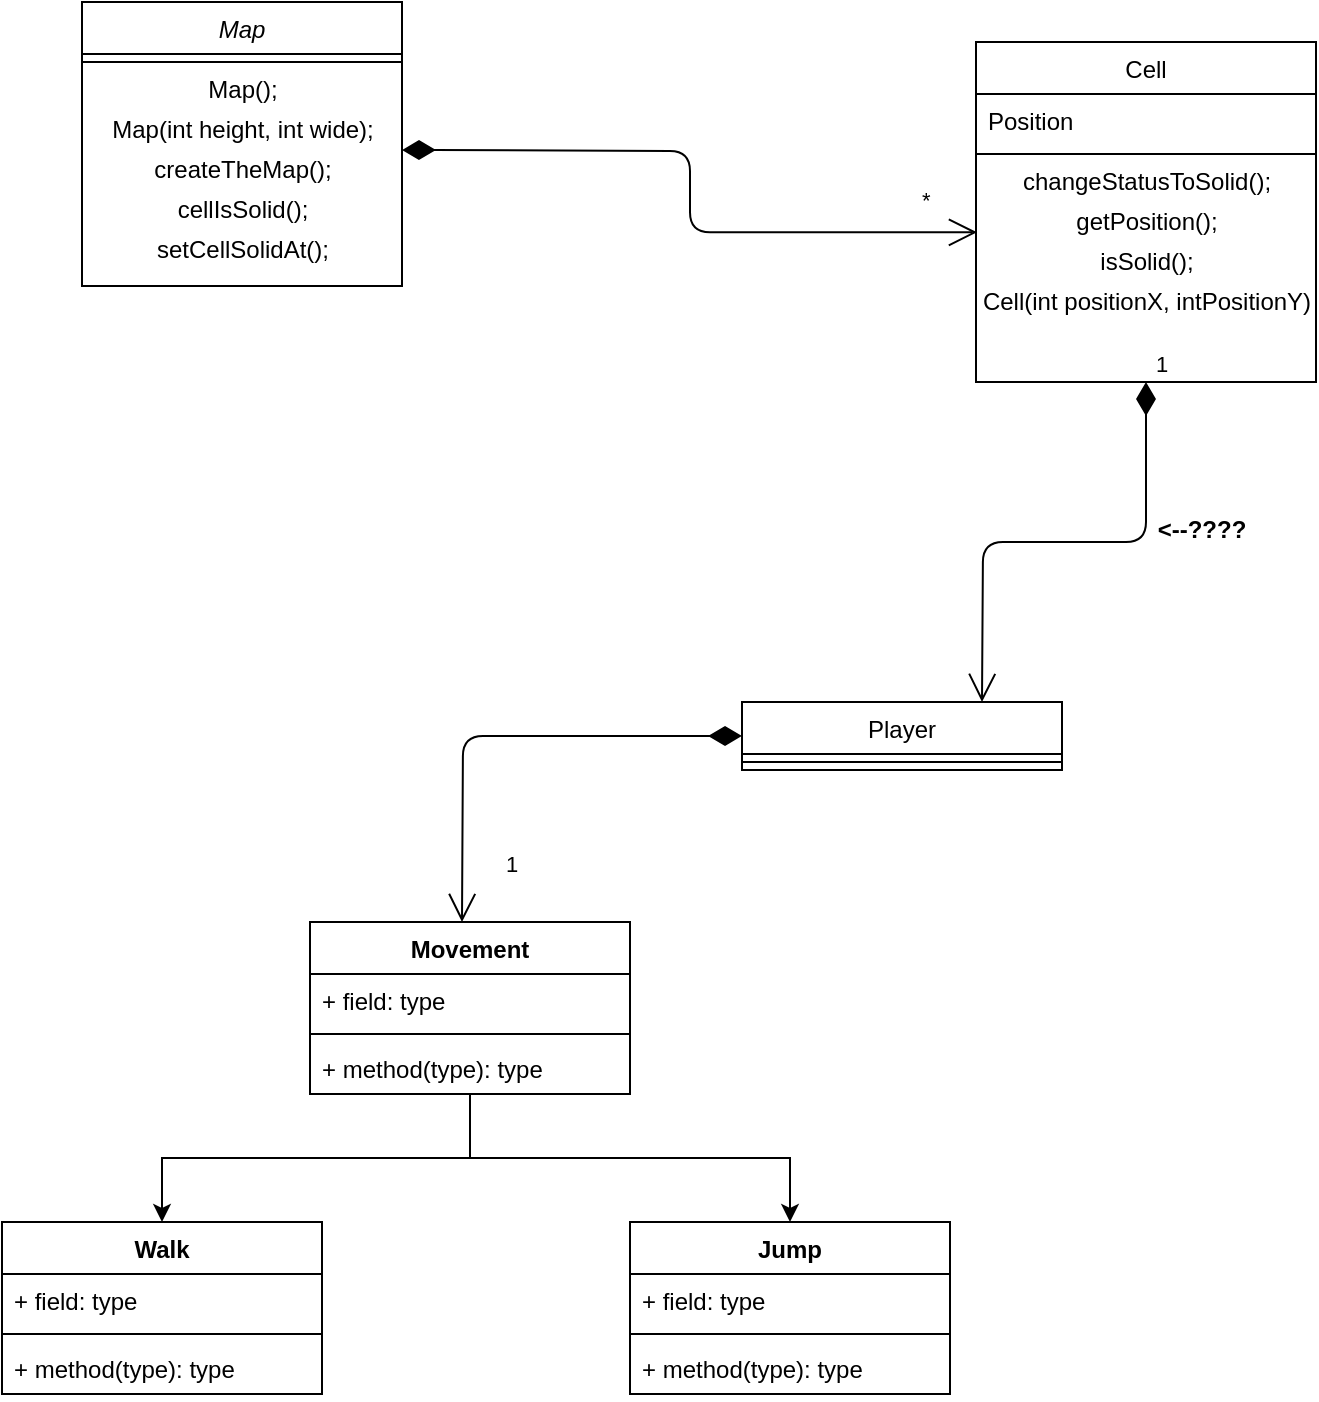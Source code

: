 <mxfile version="13.3.0" type="device"><diagram id="C5RBs43oDa-KdzZeNtuy" name="Page-1"><mxGraphModel dx="1151" dy="663" grid="1" gridSize="10" guides="1" tooltips="1" connect="1" arrows="1" fold="1" page="1" pageScale="1" pageWidth="827" pageHeight="1169" math="0" shadow="0"><root><mxCell id="WIyWlLk6GJQsqaUBKTNV-0"/><mxCell id="WIyWlLk6GJQsqaUBKTNV-1" parent="WIyWlLk6GJQsqaUBKTNV-0"/><mxCell id="zkfFHV4jXpPFQw0GAbJ--0" value="Map" style="swimlane;fontStyle=2;align=center;verticalAlign=top;childLayout=stackLayout;horizontal=1;startSize=26;horizontalStack=0;resizeParent=1;resizeLast=0;collapsible=1;marginBottom=0;rounded=0;shadow=0;strokeWidth=1;" parent="WIyWlLk6GJQsqaUBKTNV-1" vertex="1"><mxGeometry x="220" y="120" width="160" height="142" as="geometry"><mxRectangle x="230" y="140" width="160" height="26" as="alternateBounds"/></mxGeometry></mxCell><mxCell id="zkfFHV4jXpPFQw0GAbJ--4" value="" style="line;html=1;strokeWidth=1;align=left;verticalAlign=middle;spacingTop=-1;spacingLeft=3;spacingRight=3;rotatable=0;labelPosition=right;points=[];portConstraint=eastwest;" parent="zkfFHV4jXpPFQw0GAbJ--0" vertex="1"><mxGeometry y="26" width="160" height="8" as="geometry"/></mxCell><mxCell id="rCgJxdoiZNVbhHhW4y3R-0" value="Map();" style="text;html=1;align=center;verticalAlign=middle;resizable=0;points=[];autosize=1;" vertex="1" parent="zkfFHV4jXpPFQw0GAbJ--0"><mxGeometry y="34" width="160" height="20" as="geometry"/></mxCell><mxCell id="rCgJxdoiZNVbhHhW4y3R-1" value="Map(int height, int wide);" style="text;html=1;align=center;verticalAlign=middle;resizable=0;points=[];autosize=1;" vertex="1" parent="zkfFHV4jXpPFQw0GAbJ--0"><mxGeometry y="54" width="160" height="20" as="geometry"/></mxCell><mxCell id="rCgJxdoiZNVbhHhW4y3R-2" value="createTheMap();" style="text;html=1;align=center;verticalAlign=middle;resizable=0;points=[];autosize=1;" vertex="1" parent="zkfFHV4jXpPFQw0GAbJ--0"><mxGeometry y="74" width="160" height="20" as="geometry"/></mxCell><mxCell id="rCgJxdoiZNVbhHhW4y3R-3" value="cellIsSolid();" style="text;html=1;align=center;verticalAlign=middle;resizable=0;points=[];autosize=1;" vertex="1" parent="zkfFHV4jXpPFQw0GAbJ--0"><mxGeometry y="94" width="160" height="20" as="geometry"/></mxCell><mxCell id="rCgJxdoiZNVbhHhW4y3R-4" value="setCellSolidAt();" style="text;html=1;align=center;verticalAlign=middle;resizable=0;points=[];autosize=1;" vertex="1" parent="zkfFHV4jXpPFQw0GAbJ--0"><mxGeometry y="114" width="160" height="20" as="geometry"/></mxCell><mxCell id="zkfFHV4jXpPFQw0GAbJ--17" value="Cell" style="swimlane;fontStyle=0;align=center;verticalAlign=top;childLayout=stackLayout;horizontal=1;startSize=26;horizontalStack=0;resizeParent=1;resizeLast=0;collapsible=1;marginBottom=0;rounded=0;shadow=0;strokeWidth=1;" parent="WIyWlLk6GJQsqaUBKTNV-1" vertex="1"><mxGeometry x="667" y="140" width="170" height="170" as="geometry"><mxRectangle x="550" y="140" width="160" height="26" as="alternateBounds"/></mxGeometry></mxCell><mxCell id="zkfFHV4jXpPFQw0GAbJ--18" value="Position" style="text;align=left;verticalAlign=top;spacingLeft=4;spacingRight=4;overflow=hidden;rotatable=0;points=[[0,0.5],[1,0.5]];portConstraint=eastwest;" parent="zkfFHV4jXpPFQw0GAbJ--17" vertex="1"><mxGeometry y="26" width="170" height="26" as="geometry"/></mxCell><mxCell id="zkfFHV4jXpPFQw0GAbJ--23" value="" style="line;html=1;strokeWidth=1;align=left;verticalAlign=middle;spacingTop=-1;spacingLeft=3;spacingRight=3;rotatable=0;labelPosition=right;points=[];portConstraint=eastwest;" parent="zkfFHV4jXpPFQw0GAbJ--17" vertex="1"><mxGeometry y="52" width="170" height="8" as="geometry"/></mxCell><mxCell id="rCgJxdoiZNVbhHhW4y3R-7" value="changeStatusToSolid();" style="text;html=1;align=center;verticalAlign=middle;resizable=0;points=[];autosize=1;" vertex="1" parent="zkfFHV4jXpPFQw0GAbJ--17"><mxGeometry y="60" width="170" height="20" as="geometry"/></mxCell><mxCell id="rCgJxdoiZNVbhHhW4y3R-8" value="getPosition();" style="text;html=1;align=center;verticalAlign=middle;resizable=0;points=[];autosize=1;" vertex="1" parent="zkfFHV4jXpPFQw0GAbJ--17"><mxGeometry y="80" width="170" height="20" as="geometry"/></mxCell><mxCell id="rCgJxdoiZNVbhHhW4y3R-9" value="isSolid();" style="text;html=1;align=center;verticalAlign=middle;resizable=0;points=[];autosize=1;" vertex="1" parent="zkfFHV4jXpPFQw0GAbJ--17"><mxGeometry y="100" width="170" height="20" as="geometry"/></mxCell><mxCell id="rCgJxdoiZNVbhHhW4y3R-10" value="Cell(int positionX, intPositionY)" style="text;html=1;align=center;verticalAlign=middle;resizable=0;points=[];autosize=1;" vertex="1" parent="zkfFHV4jXpPFQw0GAbJ--17"><mxGeometry y="120" width="170" height="20" as="geometry"/></mxCell><mxCell id="rCgJxdoiZNVbhHhW4y3R-5" value="*" style="endArrow=open;html=1;endSize=12;startArrow=diamondThin;startSize=14;startFill=1;edgeStyle=orthogonalEdgeStyle;align=left;verticalAlign=bottom;entryX=0.003;entryY=0.757;entryDx=0;entryDy=0;entryPerimeter=0;" edge="1" parent="WIyWlLk6GJQsqaUBKTNV-1" target="rCgJxdoiZNVbhHhW4y3R-8"><mxGeometry x="0.82" y="7" relative="1" as="geometry"><mxPoint x="380" y="194" as="sourcePoint"/><mxPoint x="660" y="194" as="targetPoint"/><Array as="points"/><mxPoint as="offset"/></mxGeometry></mxCell><mxCell id="rCgJxdoiZNVbhHhW4y3R-12" value="1" style="endArrow=open;html=1;endSize=12;startArrow=diamondThin;startSize=14;startFill=1;edgeStyle=orthogonalEdgeStyle;align=left;verticalAlign=bottom;exitX=0.5;exitY=1;exitDx=0;exitDy=0;" edge="1" parent="WIyWlLk6GJQsqaUBKTNV-1" source="zkfFHV4jXpPFQw0GAbJ--17"><mxGeometry x="-1" y="3" relative="1" as="geometry"><mxPoint x="560" y="370" as="sourcePoint"/><mxPoint x="670" y="470" as="targetPoint"/></mxGeometry></mxCell><mxCell id="zkfFHV4jXpPFQw0GAbJ--13" value="Player" style="swimlane;fontStyle=0;align=center;verticalAlign=top;childLayout=stackLayout;horizontal=1;startSize=26;horizontalStack=0;resizeParent=1;resizeLast=0;collapsible=1;marginBottom=0;rounded=0;shadow=0;strokeWidth=1;" parent="WIyWlLk6GJQsqaUBKTNV-1" vertex="1"><mxGeometry x="550" y="470" width="160" height="34" as="geometry"><mxRectangle x="340" y="380" width="170" height="26" as="alternateBounds"/></mxGeometry></mxCell><mxCell id="zkfFHV4jXpPFQw0GAbJ--15" value="" style="line;html=1;strokeWidth=1;align=left;verticalAlign=middle;spacingTop=-1;spacingLeft=3;spacingRight=3;rotatable=0;labelPosition=right;points=[];portConstraint=eastwest;" parent="zkfFHV4jXpPFQw0GAbJ--13" vertex="1"><mxGeometry y="26" width="160" height="8" as="geometry"/></mxCell><mxCell id="rCgJxdoiZNVbhHhW4y3R-14" value="&lt;--????" style="text;align=center;fontStyle=1;verticalAlign=middle;spacingLeft=3;spacingRight=3;strokeColor=none;rotatable=0;points=[[0,0.5],[1,0.5]];portConstraint=eastwest;" vertex="1" parent="WIyWlLk6GJQsqaUBKTNV-1"><mxGeometry x="740" y="370" width="80" height="26" as="geometry"/></mxCell><mxCell id="rCgJxdoiZNVbhHhW4y3R-15" value="1" style="endArrow=open;html=1;endSize=12;startArrow=diamondThin;startSize=14;startFill=1;edgeStyle=orthogonalEdgeStyle;align=left;verticalAlign=bottom;exitX=0;exitY=0.5;exitDx=0;exitDy=0;" edge="1" parent="WIyWlLk6GJQsqaUBKTNV-1" source="zkfFHV4jXpPFQw0GAbJ--13"><mxGeometry x="0.828" y="20" relative="1" as="geometry"><mxPoint x="360" y="510" as="sourcePoint"/><mxPoint x="410" y="580" as="targetPoint"/><mxPoint as="offset"/></mxGeometry></mxCell><mxCell id="rCgJxdoiZNVbhHhW4y3R-40" style="edgeStyle=orthogonalEdgeStyle;rounded=0;orthogonalLoop=1;jettySize=auto;html=1;" edge="1" parent="WIyWlLk6GJQsqaUBKTNV-1" source="rCgJxdoiZNVbhHhW4y3R-20" target="rCgJxdoiZNVbhHhW4y3R-28"><mxGeometry relative="1" as="geometry"/></mxCell><mxCell id="rCgJxdoiZNVbhHhW4y3R-41" style="edgeStyle=orthogonalEdgeStyle;rounded=0;orthogonalLoop=1;jettySize=auto;html=1;" edge="1" parent="WIyWlLk6GJQsqaUBKTNV-1" source="rCgJxdoiZNVbhHhW4y3R-20" target="rCgJxdoiZNVbhHhW4y3R-36"><mxGeometry relative="1" as="geometry"/></mxCell><mxCell id="rCgJxdoiZNVbhHhW4y3R-20" value="Movement" style="swimlane;fontStyle=1;align=center;verticalAlign=top;childLayout=stackLayout;horizontal=1;startSize=26;horizontalStack=0;resizeParent=1;resizeParentMax=0;resizeLast=0;collapsible=1;marginBottom=0;" vertex="1" parent="WIyWlLk6GJQsqaUBKTNV-1"><mxGeometry x="334" y="580" width="160" height="86" as="geometry"/></mxCell><mxCell id="rCgJxdoiZNVbhHhW4y3R-21" value="+ field: type" style="text;strokeColor=none;fillColor=none;align=left;verticalAlign=top;spacingLeft=4;spacingRight=4;overflow=hidden;rotatable=0;points=[[0,0.5],[1,0.5]];portConstraint=eastwest;" vertex="1" parent="rCgJxdoiZNVbhHhW4y3R-20"><mxGeometry y="26" width="160" height="26" as="geometry"/></mxCell><mxCell id="rCgJxdoiZNVbhHhW4y3R-22" value="" style="line;strokeWidth=1;fillColor=none;align=left;verticalAlign=middle;spacingTop=-1;spacingLeft=3;spacingRight=3;rotatable=0;labelPosition=right;points=[];portConstraint=eastwest;" vertex="1" parent="rCgJxdoiZNVbhHhW4y3R-20"><mxGeometry y="52" width="160" height="8" as="geometry"/></mxCell><mxCell id="rCgJxdoiZNVbhHhW4y3R-23" value="+ method(type): type" style="text;strokeColor=none;fillColor=none;align=left;verticalAlign=top;spacingLeft=4;spacingRight=4;overflow=hidden;rotatable=0;points=[[0,0.5],[1,0.5]];portConstraint=eastwest;" vertex="1" parent="rCgJxdoiZNVbhHhW4y3R-20"><mxGeometry y="60" width="160" height="26" as="geometry"/></mxCell><mxCell id="rCgJxdoiZNVbhHhW4y3R-28" value="Jump" style="swimlane;fontStyle=1;align=center;verticalAlign=top;childLayout=stackLayout;horizontal=1;startSize=26;horizontalStack=0;resizeParent=1;resizeParentMax=0;resizeLast=0;collapsible=1;marginBottom=0;" vertex="1" parent="WIyWlLk6GJQsqaUBKTNV-1"><mxGeometry x="494" y="730" width="160" height="86" as="geometry"/></mxCell><mxCell id="rCgJxdoiZNVbhHhW4y3R-29" value="+ field: type" style="text;strokeColor=none;fillColor=none;align=left;verticalAlign=top;spacingLeft=4;spacingRight=4;overflow=hidden;rotatable=0;points=[[0,0.5],[1,0.5]];portConstraint=eastwest;" vertex="1" parent="rCgJxdoiZNVbhHhW4y3R-28"><mxGeometry y="26" width="160" height="26" as="geometry"/></mxCell><mxCell id="rCgJxdoiZNVbhHhW4y3R-30" value="" style="line;strokeWidth=1;fillColor=none;align=left;verticalAlign=middle;spacingTop=-1;spacingLeft=3;spacingRight=3;rotatable=0;labelPosition=right;points=[];portConstraint=eastwest;" vertex="1" parent="rCgJxdoiZNVbhHhW4y3R-28"><mxGeometry y="52" width="160" height="8" as="geometry"/></mxCell><mxCell id="rCgJxdoiZNVbhHhW4y3R-31" value="+ method(type): type" style="text;strokeColor=none;fillColor=none;align=left;verticalAlign=top;spacingLeft=4;spacingRight=4;overflow=hidden;rotatable=0;points=[[0,0.5],[1,0.5]];portConstraint=eastwest;" vertex="1" parent="rCgJxdoiZNVbhHhW4y3R-28"><mxGeometry y="60" width="160" height="26" as="geometry"/></mxCell><mxCell id="rCgJxdoiZNVbhHhW4y3R-36" value="Walk" style="swimlane;fontStyle=1;align=center;verticalAlign=top;childLayout=stackLayout;horizontal=1;startSize=26;horizontalStack=0;resizeParent=1;resizeParentMax=0;resizeLast=0;collapsible=1;marginBottom=0;" vertex="1" parent="WIyWlLk6GJQsqaUBKTNV-1"><mxGeometry x="180" y="730" width="160" height="86" as="geometry"/></mxCell><mxCell id="rCgJxdoiZNVbhHhW4y3R-37" value="+ field: type" style="text;strokeColor=none;fillColor=none;align=left;verticalAlign=top;spacingLeft=4;spacingRight=4;overflow=hidden;rotatable=0;points=[[0,0.5],[1,0.5]];portConstraint=eastwest;" vertex="1" parent="rCgJxdoiZNVbhHhW4y3R-36"><mxGeometry y="26" width="160" height="26" as="geometry"/></mxCell><mxCell id="rCgJxdoiZNVbhHhW4y3R-38" value="" style="line;strokeWidth=1;fillColor=none;align=left;verticalAlign=middle;spacingTop=-1;spacingLeft=3;spacingRight=3;rotatable=0;labelPosition=right;points=[];portConstraint=eastwest;" vertex="1" parent="rCgJxdoiZNVbhHhW4y3R-36"><mxGeometry y="52" width="160" height="8" as="geometry"/></mxCell><mxCell id="rCgJxdoiZNVbhHhW4y3R-39" value="+ method(type): type" style="text;strokeColor=none;fillColor=none;align=left;verticalAlign=top;spacingLeft=4;spacingRight=4;overflow=hidden;rotatable=0;points=[[0,0.5],[1,0.5]];portConstraint=eastwest;" vertex="1" parent="rCgJxdoiZNVbhHhW4y3R-36"><mxGeometry y="60" width="160" height="26" as="geometry"/></mxCell></root></mxGraphModel></diagram></mxfile>